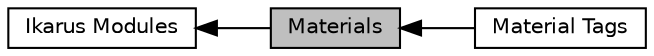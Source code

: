 digraph "Materials"
{
  edge [fontname="Helvetica",fontsize="10",labelfontname="Helvetica",labelfontsize="10"];
  node [fontname="Helvetica",fontsize="10",shape=box];
  rankdir=LR;
  Node3 [label="Material Tags",height=0.2,width=0.4,color="black", fillcolor="white", style="filled",URL="$a00352.html",tooltip="All tags related to strain or stress types."];
  Node2 [label="Ikarus Modules",height=0.2,width=0.4,color="black", fillcolor="white", style="filled",URL="$a00344.html",tooltip="All Ikarus modules."];
  Node1 [label="Materials",height=0.2,width=0.4,color="black", fillcolor="grey75", style="filled", fontcolor="black",tooltip="Materials for mechanical simulations."];
  Node2->Node1 [shape=plaintext, dir="back", style="solid"];
  Node1->Node3 [shape=plaintext, dir="back", style="solid"];
}
